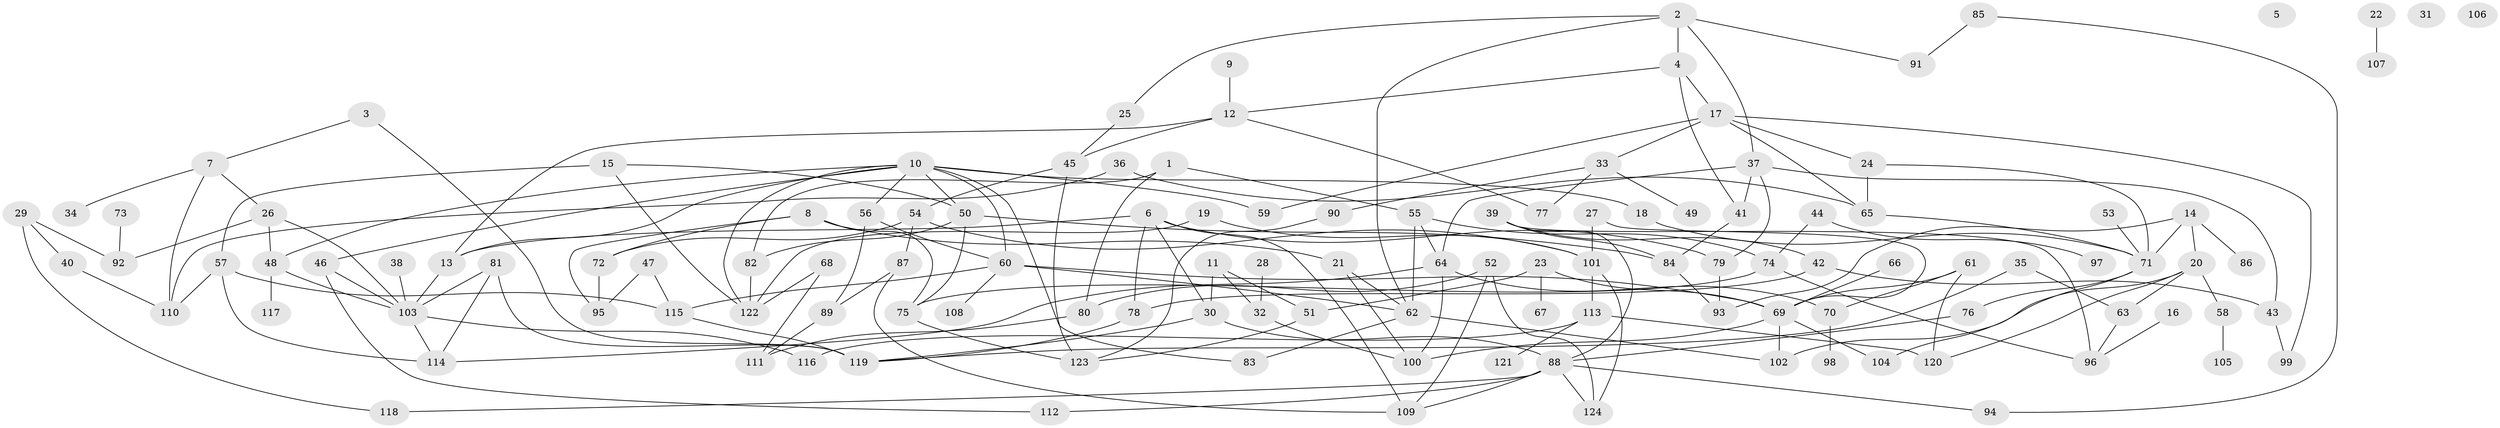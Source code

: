 // Generated by graph-tools (version 1.1) at 2025/13/03/09/25 04:13:13]
// undirected, 124 vertices, 191 edges
graph export_dot {
graph [start="1"]
  node [color=gray90,style=filled];
  1;
  2;
  3;
  4;
  5;
  6;
  7;
  8;
  9;
  10;
  11;
  12;
  13;
  14;
  15;
  16;
  17;
  18;
  19;
  20;
  21;
  22;
  23;
  24;
  25;
  26;
  27;
  28;
  29;
  30;
  31;
  32;
  33;
  34;
  35;
  36;
  37;
  38;
  39;
  40;
  41;
  42;
  43;
  44;
  45;
  46;
  47;
  48;
  49;
  50;
  51;
  52;
  53;
  54;
  55;
  56;
  57;
  58;
  59;
  60;
  61;
  62;
  63;
  64;
  65;
  66;
  67;
  68;
  69;
  70;
  71;
  72;
  73;
  74;
  75;
  76;
  77;
  78;
  79;
  80;
  81;
  82;
  83;
  84;
  85;
  86;
  87;
  88;
  89;
  90;
  91;
  92;
  93;
  94;
  95;
  96;
  97;
  98;
  99;
  100;
  101;
  102;
  103;
  104;
  105;
  106;
  107;
  108;
  109;
  110;
  111;
  112;
  113;
  114;
  115;
  116;
  117;
  118;
  119;
  120;
  121;
  122;
  123;
  124;
  1 -- 55;
  1 -- 80;
  1 -- 82;
  2 -- 4;
  2 -- 25;
  2 -- 37;
  2 -- 62;
  2 -- 91;
  3 -- 7;
  3 -- 119;
  4 -- 12;
  4 -- 17;
  4 -- 41;
  6 -- 13;
  6 -- 30;
  6 -- 78;
  6 -- 79;
  6 -- 109;
  7 -- 26;
  7 -- 34;
  7 -- 110;
  8 -- 21;
  8 -- 72;
  8 -- 75;
  8 -- 95;
  9 -- 12;
  10 -- 13;
  10 -- 18;
  10 -- 46;
  10 -- 48;
  10 -- 50;
  10 -- 56;
  10 -- 59;
  10 -- 60;
  10 -- 83;
  10 -- 122;
  11 -- 30;
  11 -- 32;
  11 -- 51;
  12 -- 13;
  12 -- 45;
  12 -- 77;
  13 -- 103;
  14 -- 20;
  14 -- 71;
  14 -- 86;
  14 -- 93;
  15 -- 50;
  15 -- 57;
  15 -- 122;
  16 -- 96;
  17 -- 24;
  17 -- 33;
  17 -- 59;
  17 -- 65;
  17 -- 99;
  18 -- 71;
  19 -- 101;
  19 -- 122;
  20 -- 58;
  20 -- 63;
  20 -- 102;
  20 -- 120;
  21 -- 62;
  21 -- 100;
  22 -- 107;
  23 -- 51;
  23 -- 67;
  23 -- 69;
  24 -- 65;
  24 -- 71;
  25 -- 45;
  26 -- 48;
  26 -- 92;
  26 -- 103;
  27 -- 69;
  27 -- 101;
  28 -- 32;
  29 -- 40;
  29 -- 92;
  29 -- 118;
  30 -- 88;
  30 -- 119;
  32 -- 100;
  33 -- 49;
  33 -- 77;
  33 -- 90;
  35 -- 63;
  35 -- 119;
  36 -- 65;
  36 -- 110;
  37 -- 41;
  37 -- 43;
  37 -- 64;
  37 -- 79;
  38 -- 103;
  39 -- 42;
  39 -- 84;
  39 -- 88;
  39 -- 96;
  40 -- 110;
  41 -- 84;
  42 -- 43;
  42 -- 78;
  43 -- 99;
  44 -- 74;
  44 -- 97;
  45 -- 54;
  45 -- 123;
  46 -- 103;
  46 -- 112;
  47 -- 95;
  47 -- 115;
  48 -- 103;
  48 -- 117;
  50 -- 75;
  50 -- 82;
  50 -- 84;
  51 -- 123;
  52 -- 80;
  52 -- 109;
  52 -- 124;
  53 -- 71;
  54 -- 72;
  54 -- 87;
  54 -- 101;
  55 -- 62;
  55 -- 64;
  55 -- 74;
  56 -- 60;
  56 -- 89;
  57 -- 110;
  57 -- 114;
  57 -- 115;
  58 -- 105;
  60 -- 62;
  60 -- 69;
  60 -- 108;
  60 -- 115;
  61 -- 69;
  61 -- 70;
  61 -- 120;
  62 -- 83;
  62 -- 102;
  63 -- 96;
  64 -- 70;
  64 -- 100;
  64 -- 114;
  65 -- 71;
  66 -- 69;
  68 -- 111;
  68 -- 122;
  69 -- 100;
  69 -- 102;
  69 -- 104;
  70 -- 98;
  71 -- 76;
  71 -- 104;
  72 -- 95;
  73 -- 92;
  74 -- 75;
  74 -- 96;
  75 -- 123;
  76 -- 88;
  78 -- 119;
  79 -- 93;
  80 -- 111;
  81 -- 103;
  81 -- 114;
  81 -- 119;
  82 -- 122;
  84 -- 93;
  85 -- 91;
  85 -- 94;
  87 -- 89;
  87 -- 109;
  88 -- 94;
  88 -- 109;
  88 -- 112;
  88 -- 118;
  88 -- 124;
  89 -- 111;
  90 -- 123;
  101 -- 113;
  101 -- 124;
  103 -- 114;
  103 -- 116;
  113 -- 116;
  113 -- 120;
  113 -- 121;
  115 -- 119;
}
